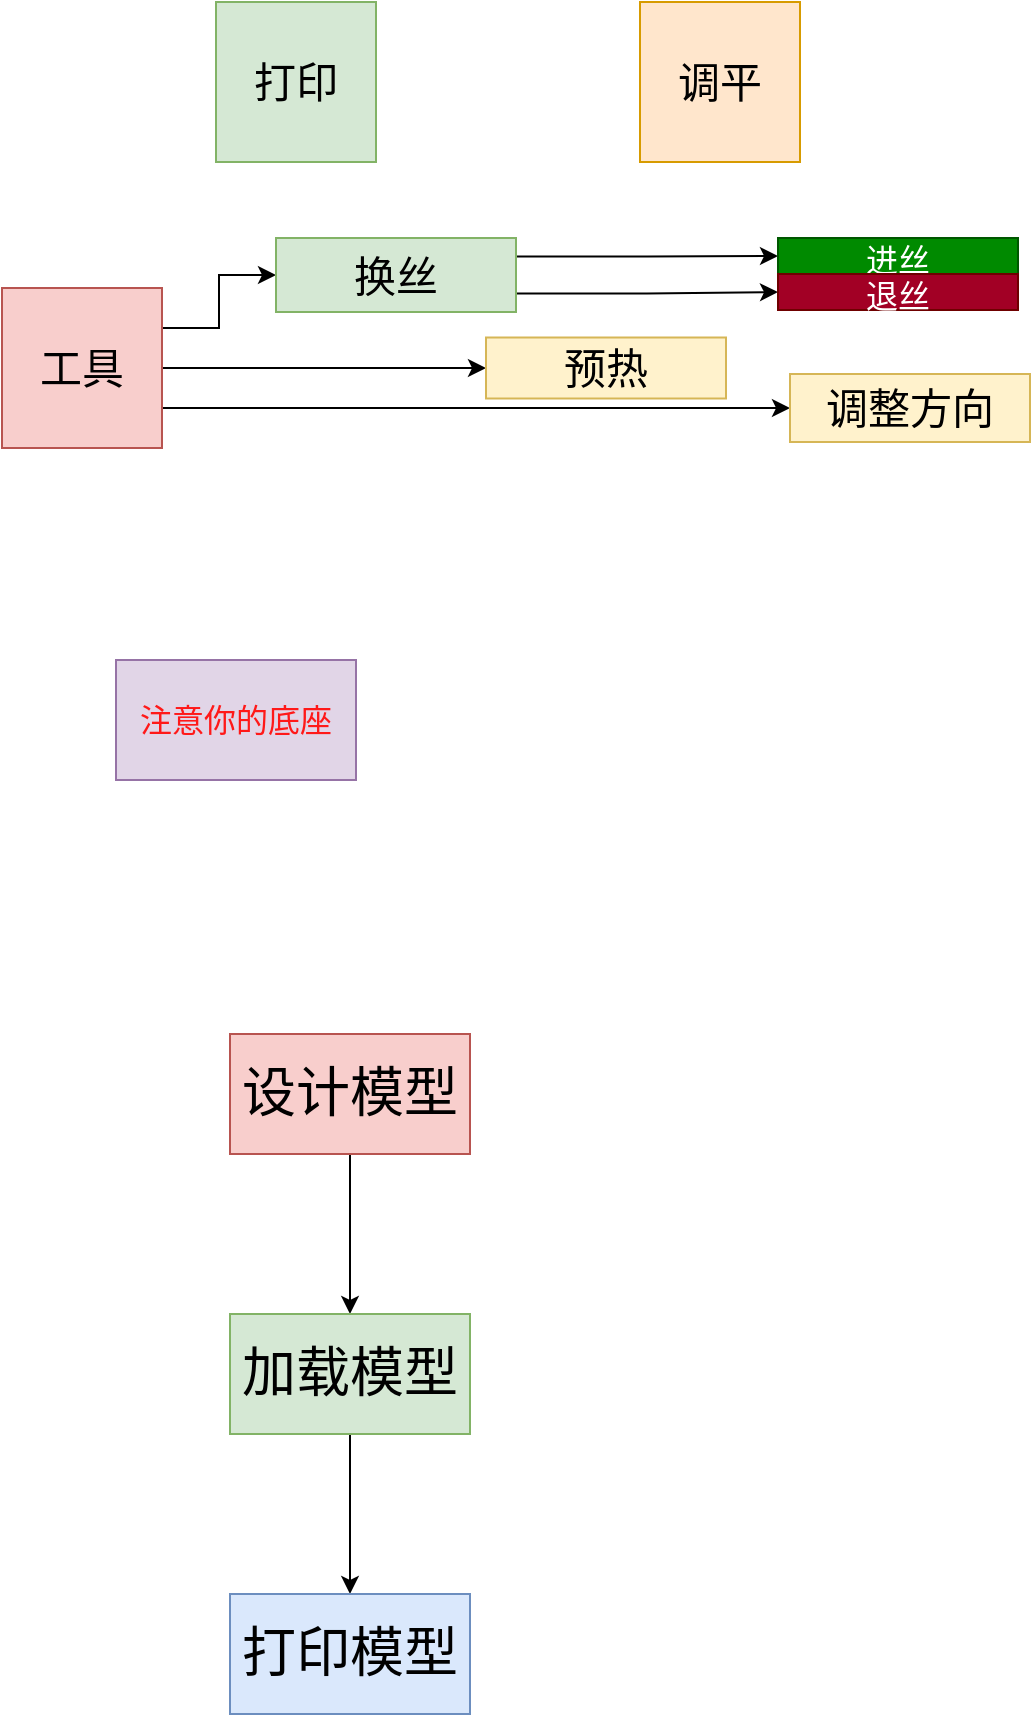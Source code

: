 <mxfile version="21.6.3" type="device">
  <diagram id="_v-AHhavMZcdQ6MDlAJX" name="第 1 页">
    <mxGraphModel dx="996" dy="558" grid="0" gridSize="10" guides="1" tooltips="1" connect="1" arrows="1" fold="1" page="1" pageScale="1" pageWidth="1169" pageHeight="1654" math="0" shadow="0">
      <root>
        <mxCell id="0" />
        <mxCell id="1" parent="0" />
        <mxCell id="G8QbRPPJouNTEBasqT8G-2" value="&lt;font style=&quot;font-size: 21px&quot;&gt;打印&lt;/font&gt;" style="whiteSpace=wrap;html=1;aspect=fixed;fillColor=#d5e8d4;strokeColor=#82b366;" parent="1" vertex="1">
          <mxGeometry x="390" y="300" width="80" height="80" as="geometry" />
        </mxCell>
        <mxCell id="G8QbRPPJouNTEBasqT8G-4" value="&lt;font style=&quot;font-size: 21px&quot;&gt;调平&lt;/font&gt;" style="whiteSpace=wrap;html=1;aspect=fixed;fillColor=#ffe6cc;strokeColor=#d79b00;" parent="1" vertex="1">
          <mxGeometry x="602" y="300" width="80" height="80" as="geometry" />
        </mxCell>
        <mxCell id="G8QbRPPJouNTEBasqT8G-20" style="edgeStyle=orthogonalEdgeStyle;rounded=0;orthogonalLoop=1;jettySize=auto;html=1;exitX=1;exitY=0.25;exitDx=0;exitDy=0;fontSize=21;" parent="1" source="G8QbRPPJouNTEBasqT8G-5" target="G8QbRPPJouNTEBasqT8G-6" edge="1">
          <mxGeometry relative="1" as="geometry" />
        </mxCell>
        <mxCell id="G8QbRPPJouNTEBasqT8G-21" style="edgeStyle=orthogonalEdgeStyle;rounded=0;orthogonalLoop=1;jettySize=auto;html=1;exitX=1;exitY=0.5;exitDx=0;exitDy=0;entryX=0;entryY=0.5;entryDx=0;entryDy=0;fontSize=21;" parent="1" source="G8QbRPPJouNTEBasqT8G-5" target="G8QbRPPJouNTEBasqT8G-15" edge="1">
          <mxGeometry relative="1" as="geometry" />
        </mxCell>
        <mxCell id="G8QbRPPJouNTEBasqT8G-22" style="edgeStyle=orthogonalEdgeStyle;rounded=0;orthogonalLoop=1;jettySize=auto;html=1;exitX=1;exitY=0.75;exitDx=0;exitDy=0;entryX=0;entryY=0.5;entryDx=0;entryDy=0;fontSize=21;" parent="1" source="G8QbRPPJouNTEBasqT8G-5" target="G8QbRPPJouNTEBasqT8G-17" edge="1">
          <mxGeometry relative="1" as="geometry" />
        </mxCell>
        <mxCell id="G8QbRPPJouNTEBasqT8G-5" value="&lt;font style=&quot;font-size: 21px&quot;&gt;工具&lt;/font&gt;" style="whiteSpace=wrap;html=1;aspect=fixed;fillColor=#f8cecc;strokeColor=#b85450;" parent="1" vertex="1">
          <mxGeometry x="283" y="443" width="80" height="80" as="geometry" />
        </mxCell>
        <mxCell id="G8QbRPPJouNTEBasqT8G-10" style="edgeStyle=orthogonalEdgeStyle;rounded=0;orthogonalLoop=1;jettySize=auto;html=1;exitX=1;exitY=0.25;exitDx=0;exitDy=0;fontSize=21;" parent="1" source="G8QbRPPJouNTEBasqT8G-6" target="G8QbRPPJouNTEBasqT8G-8" edge="1">
          <mxGeometry relative="1" as="geometry" />
        </mxCell>
        <mxCell id="G8QbRPPJouNTEBasqT8G-11" style="edgeStyle=orthogonalEdgeStyle;rounded=0;orthogonalLoop=1;jettySize=auto;html=1;exitX=1;exitY=0.75;exitDx=0;exitDy=0;entryX=0;entryY=0.5;entryDx=0;entryDy=0;fontSize=21;" parent="1" source="G8QbRPPJouNTEBasqT8G-6" target="G8QbRPPJouNTEBasqT8G-9" edge="1">
          <mxGeometry relative="1" as="geometry" />
        </mxCell>
        <mxCell id="G8QbRPPJouNTEBasqT8G-6" value="换丝" style="rounded=0;whiteSpace=wrap;html=1;fontSize=21;fillColor=#d5e8d4;strokeColor=#82b366;" parent="1" vertex="1">
          <mxGeometry x="420" y="418" width="120" height="37" as="geometry" />
        </mxCell>
        <mxCell id="G8QbRPPJouNTEBasqT8G-8" value="&lt;font style=&quot;font-size: 16px&quot;&gt;进丝&lt;/font&gt;" style="rounded=0;whiteSpace=wrap;html=1;fontSize=21;fillColor=#008a00;strokeColor=#005700;fontColor=#ffffff;" parent="1" vertex="1">
          <mxGeometry x="671" y="418" width="120" height="18" as="geometry" />
        </mxCell>
        <mxCell id="G8QbRPPJouNTEBasqT8G-9" value="&lt;font style=&quot;font-size: 16px&quot;&gt;退丝&lt;/font&gt;" style="rounded=0;whiteSpace=wrap;html=1;fontSize=21;fillColor=#a20025;strokeColor=#6F0000;fontColor=#ffffff;" parent="1" vertex="1">
          <mxGeometry x="671" y="436" width="120" height="18" as="geometry" />
        </mxCell>
        <mxCell id="G8QbRPPJouNTEBasqT8G-15" value="预热" style="rounded=0;whiteSpace=wrap;html=1;fontSize=21;fillColor=#fff2cc;strokeColor=#d6b656;" parent="1" vertex="1">
          <mxGeometry x="525" y="467.75" width="120" height="30.5" as="geometry" />
        </mxCell>
        <mxCell id="G8QbRPPJouNTEBasqT8G-17" value="调整方向" style="rounded=0;whiteSpace=wrap;html=1;fontSize=21;fillColor=#fff2cc;strokeColor=#d6b656;" parent="1" vertex="1">
          <mxGeometry x="677" y="486" width="120" height="34" as="geometry" />
        </mxCell>
        <mxCell id="G8QbRPPJouNTEBasqT8G-24" value="&lt;font color=&quot;#ff1919&quot;&gt;注意你的底座&lt;/font&gt;" style="rounded=0;whiteSpace=wrap;html=1;fontSize=16;fillColor=#e1d5e7;strokeColor=#9673a6;" parent="1" vertex="1">
          <mxGeometry x="340" y="629" width="120" height="60" as="geometry" />
        </mxCell>
        <mxCell id="hx3jcDJVsBvGGMGTdIj9-5" value="" style="edgeStyle=orthogonalEdgeStyle;rounded=0;orthogonalLoop=1;jettySize=auto;html=1;" edge="1" parent="1" source="hx3jcDJVsBvGGMGTdIj9-1" target="hx3jcDJVsBvGGMGTdIj9-4">
          <mxGeometry relative="1" as="geometry" />
        </mxCell>
        <mxCell id="hx3jcDJVsBvGGMGTdIj9-1" value="&lt;font style=&quot;font-size: 27px;&quot;&gt;设计模型&lt;/font&gt;" style="rounded=0;whiteSpace=wrap;html=1;fillColor=#f8cecc;strokeColor=#b85450;" vertex="1" parent="1">
          <mxGeometry x="397" y="816" width="120" height="60" as="geometry" />
        </mxCell>
        <mxCell id="hx3jcDJVsBvGGMGTdIj9-7" value="" style="edgeStyle=orthogonalEdgeStyle;rounded=0;orthogonalLoop=1;jettySize=auto;html=1;" edge="1" parent="1" source="hx3jcDJVsBvGGMGTdIj9-4" target="hx3jcDJVsBvGGMGTdIj9-6">
          <mxGeometry relative="1" as="geometry" />
        </mxCell>
        <mxCell id="hx3jcDJVsBvGGMGTdIj9-4" value="&lt;font style=&quot;font-size: 27px;&quot;&gt;加载模型&lt;/font&gt;" style="rounded=0;whiteSpace=wrap;html=1;fillColor=#d5e8d4;strokeColor=#82b366;" vertex="1" parent="1">
          <mxGeometry x="397" y="956" width="120" height="60" as="geometry" />
        </mxCell>
        <mxCell id="hx3jcDJVsBvGGMGTdIj9-6" value="&lt;font style=&quot;font-size: 27px;&quot;&gt;打印模型&lt;/font&gt;" style="rounded=0;whiteSpace=wrap;html=1;fillColor=#dae8fc;strokeColor=#6c8ebf;" vertex="1" parent="1">
          <mxGeometry x="397" y="1096" width="120" height="60" as="geometry" />
        </mxCell>
      </root>
    </mxGraphModel>
  </diagram>
</mxfile>
